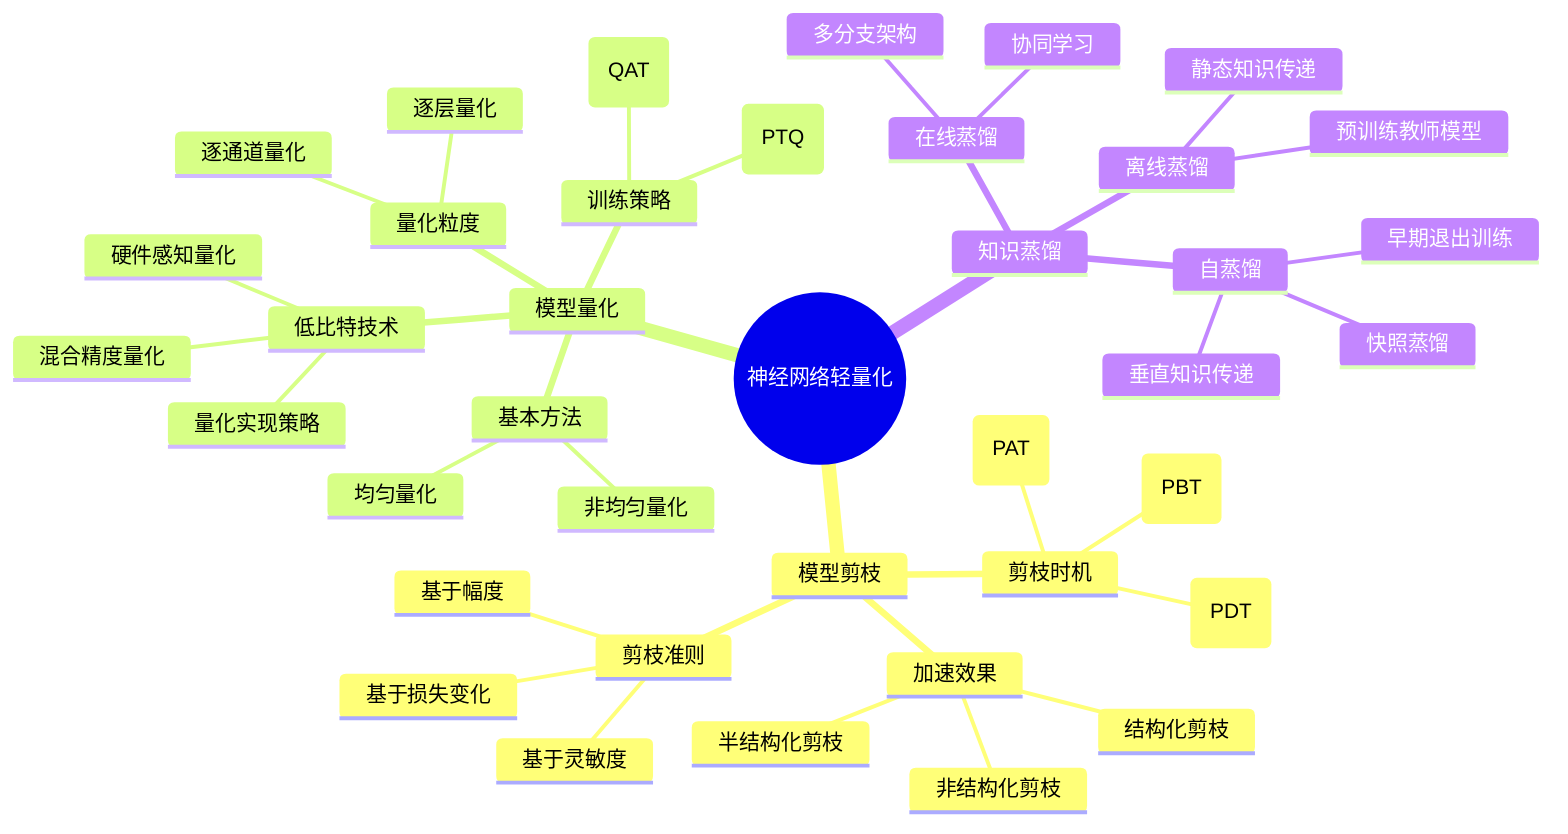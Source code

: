 mindmap
  root((神经网络轻量化))
    模型剪枝
      加速效果
        非结构化剪枝
        半结构化剪枝
        结构化剪枝
      剪枝时机
        训练前剪枝(PBT)
        训练中剪枝(PDT)
        训练后剪枝(PAT)
      剪枝准则
        基于幅度
        基于灵敏度
        基于损失变化
    模型量化
      基本方法
        均匀量化
        非均匀量化
      量化粒度
        逐层量化
        逐通道量化
      训练策略
        量化感知训练(QAT)
        训练后量化(PTQ)
      低比特技术
        量化实现策略
        混合精度量化
        硬件感知量化
    知识蒸馏
      离线蒸馏
        预训练教师模型
        静态知识传递
      在线蒸馏
        协同学习
        多分支架构
      自蒸馏
        垂直知识传递
        快照蒸馏
        早期退出训练